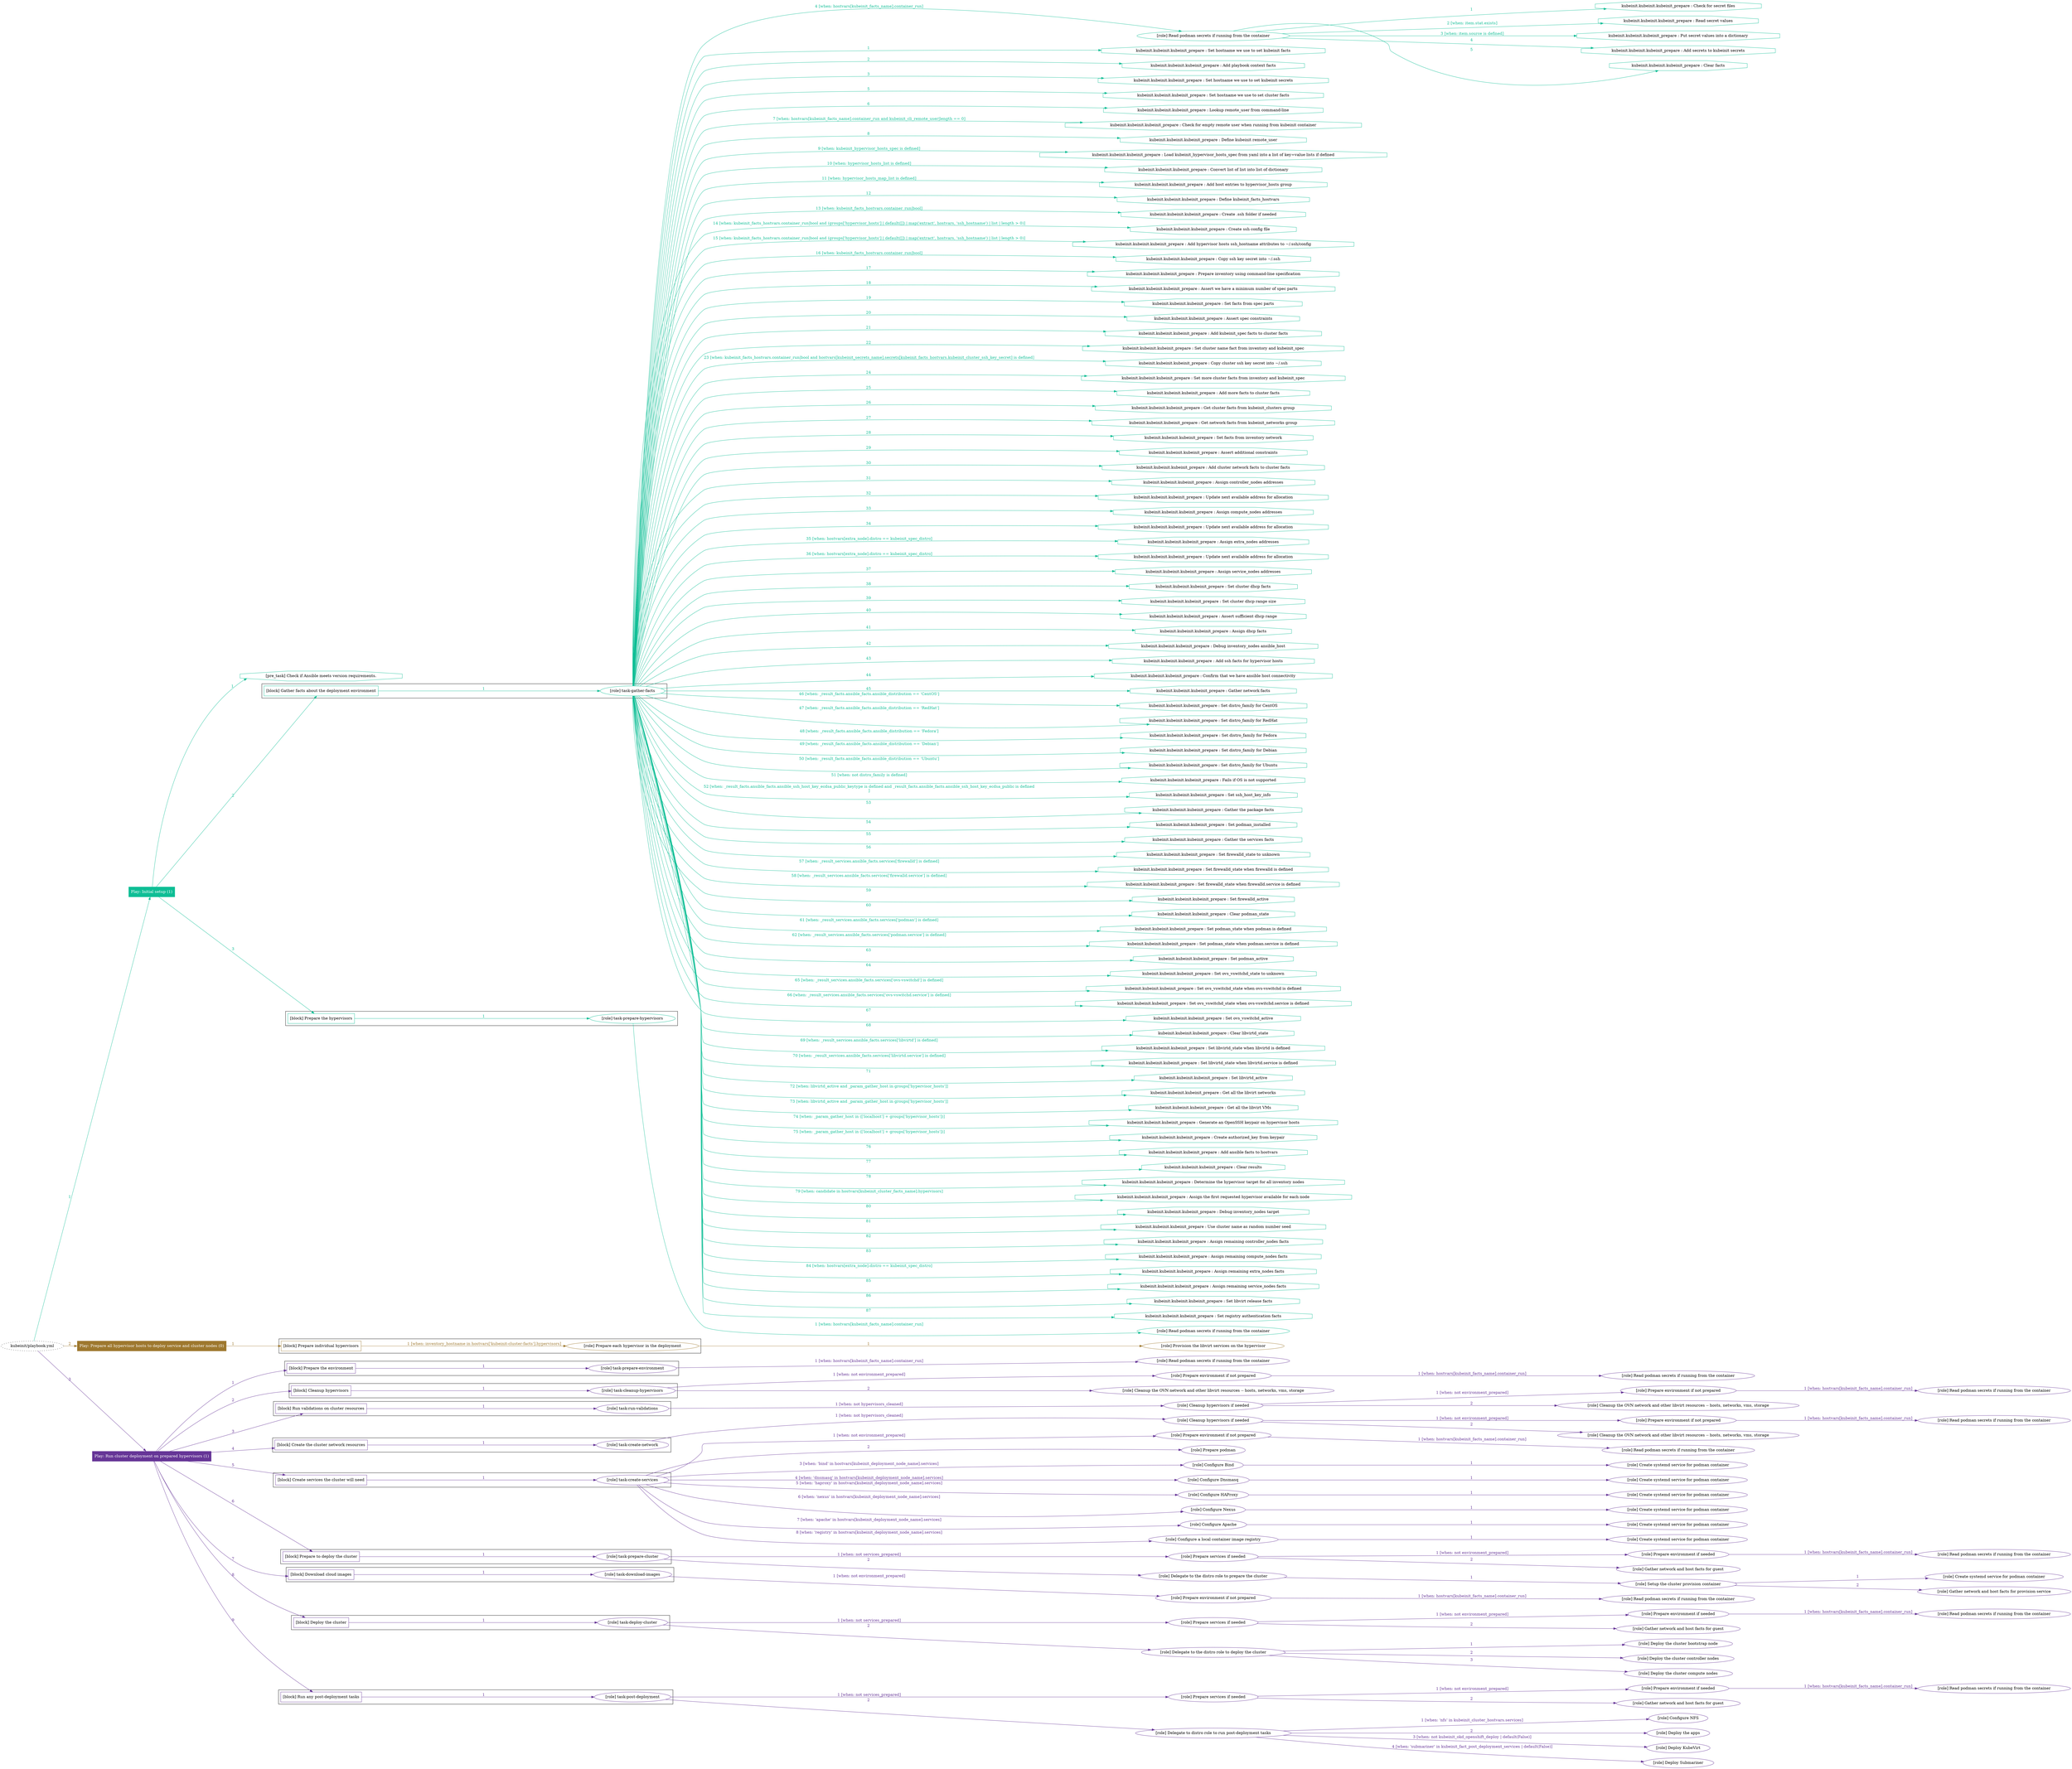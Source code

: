 digraph {
	graph [concentrate=true ordering=in rankdir=LR ratio=fill]
	edge [esep=5 sep=10]
	"kubeinit/playbook.yml" [id=root_node style=dotted]
	play_d2276cb7 [label="Play: Initial setup (1)" color="#0ebe95" fontcolor="#ffffff" id=play_d2276cb7 shape=box style=filled tooltip=localhost]
	"kubeinit/playbook.yml" -> play_d2276cb7 [label="1 " color="#0ebe95" fontcolor="#0ebe95" id=edge_717a30a9 labeltooltip="1 " tooltip="1 "]
	subgraph "Read podman secrets if running from the container" {
		role_ca67fe5f [label="[role] Read podman secrets if running from the container" color="#0ebe95" id=role_ca67fe5f tooltip="Read podman secrets if running from the container"]
		task_b0a0738c [label="kubeinit.kubeinit.kubeinit_prepare : Check for secret files" color="#0ebe95" id=task_b0a0738c shape=octagon tooltip="kubeinit.kubeinit.kubeinit_prepare : Check for secret files"]
		role_ca67fe5f -> task_b0a0738c [label="1 " color="#0ebe95" fontcolor="#0ebe95" id=edge_29415c82 labeltooltip="1 " tooltip="1 "]
		task_de87a555 [label="kubeinit.kubeinit.kubeinit_prepare : Read secret values" color="#0ebe95" id=task_de87a555 shape=octagon tooltip="kubeinit.kubeinit.kubeinit_prepare : Read secret values"]
		role_ca67fe5f -> task_de87a555 [label="2 [when: item.stat.exists]" color="#0ebe95" fontcolor="#0ebe95" id=edge_c4034bcb labeltooltip="2 [when: item.stat.exists]" tooltip="2 [when: item.stat.exists]"]
		task_8b37693e [label="kubeinit.kubeinit.kubeinit_prepare : Put secret values into a dictionary" color="#0ebe95" id=task_8b37693e shape=octagon tooltip="kubeinit.kubeinit.kubeinit_prepare : Put secret values into a dictionary"]
		role_ca67fe5f -> task_8b37693e [label="3 [when: item.source is defined]" color="#0ebe95" fontcolor="#0ebe95" id=edge_89d8db0b labeltooltip="3 [when: item.source is defined]" tooltip="3 [when: item.source is defined]"]
		task_1b3ff106 [label="kubeinit.kubeinit.kubeinit_prepare : Add secrets to kubeinit secrets" color="#0ebe95" id=task_1b3ff106 shape=octagon tooltip="kubeinit.kubeinit.kubeinit_prepare : Add secrets to kubeinit secrets"]
		role_ca67fe5f -> task_1b3ff106 [label="4 " color="#0ebe95" fontcolor="#0ebe95" id=edge_8a225839 labeltooltip="4 " tooltip="4 "]
		task_f69f38d7 [label="kubeinit.kubeinit.kubeinit_prepare : Clear facts" color="#0ebe95" id=task_f69f38d7 shape=octagon tooltip="kubeinit.kubeinit.kubeinit_prepare : Clear facts"]
		role_ca67fe5f -> task_f69f38d7 [label="5 " color="#0ebe95" fontcolor="#0ebe95" id=edge_14120af4 labeltooltip="5 " tooltip="5 "]
	}
	subgraph "task-gather-facts" {
		role_99cf5d3e [label="[role] task-gather-facts" color="#0ebe95" id=role_99cf5d3e tooltip="task-gather-facts"]
		task_a540b4b0 [label="kubeinit.kubeinit.kubeinit_prepare : Set hostname we use to set kubeinit facts" color="#0ebe95" id=task_a540b4b0 shape=octagon tooltip="kubeinit.kubeinit.kubeinit_prepare : Set hostname we use to set kubeinit facts"]
		role_99cf5d3e -> task_a540b4b0 [label="1 " color="#0ebe95" fontcolor="#0ebe95" id=edge_fa46ea06 labeltooltip="1 " tooltip="1 "]
		task_1094ae68 [label="kubeinit.kubeinit.kubeinit_prepare : Add playbook context facts" color="#0ebe95" id=task_1094ae68 shape=octagon tooltip="kubeinit.kubeinit.kubeinit_prepare : Add playbook context facts"]
		role_99cf5d3e -> task_1094ae68 [label="2 " color="#0ebe95" fontcolor="#0ebe95" id=edge_7c3395c6 labeltooltip="2 " tooltip="2 "]
		task_8e933ba7 [label="kubeinit.kubeinit.kubeinit_prepare : Set hostname we use to set kubeinit secrets" color="#0ebe95" id=task_8e933ba7 shape=octagon tooltip="kubeinit.kubeinit.kubeinit_prepare : Set hostname we use to set kubeinit secrets"]
		role_99cf5d3e -> task_8e933ba7 [label="3 " color="#0ebe95" fontcolor="#0ebe95" id=edge_269edb1d labeltooltip="3 " tooltip="3 "]
		role_99cf5d3e -> role_ca67fe5f [label="4 [when: hostvars[kubeinit_facts_name].container_run]" color="#0ebe95" fontcolor="#0ebe95" id=edge_de56e954 labeltooltip="4 [when: hostvars[kubeinit_facts_name].container_run]" tooltip="4 [when: hostvars[kubeinit_facts_name].container_run]"]
		task_e36e78ae [label="kubeinit.kubeinit.kubeinit_prepare : Set hostname we use to set cluster facts" color="#0ebe95" id=task_e36e78ae shape=octagon tooltip="kubeinit.kubeinit.kubeinit_prepare : Set hostname we use to set cluster facts"]
		role_99cf5d3e -> task_e36e78ae [label="5 " color="#0ebe95" fontcolor="#0ebe95" id=edge_9809f001 labeltooltip="5 " tooltip="5 "]
		task_b3787218 [label="kubeinit.kubeinit.kubeinit_prepare : Lookup remote_user from command-line" color="#0ebe95" id=task_b3787218 shape=octagon tooltip="kubeinit.kubeinit.kubeinit_prepare : Lookup remote_user from command-line"]
		role_99cf5d3e -> task_b3787218 [label="6 " color="#0ebe95" fontcolor="#0ebe95" id=edge_c54c17af labeltooltip="6 " tooltip="6 "]
		task_589feaca [label="kubeinit.kubeinit.kubeinit_prepare : Check for empty remote user when running from kubeinit container" color="#0ebe95" id=task_589feaca shape=octagon tooltip="kubeinit.kubeinit.kubeinit_prepare : Check for empty remote user when running from kubeinit container"]
		role_99cf5d3e -> task_589feaca [label="7 [when: hostvars[kubeinit_facts_name].container_run and kubeinit_cli_remote_user|length == 0]" color="#0ebe95" fontcolor="#0ebe95" id=edge_a0bd41bd labeltooltip="7 [when: hostvars[kubeinit_facts_name].container_run and kubeinit_cli_remote_user|length == 0]" tooltip="7 [when: hostvars[kubeinit_facts_name].container_run and kubeinit_cli_remote_user|length == 0]"]
		task_1152ecdc [label="kubeinit.kubeinit.kubeinit_prepare : Define kubeinit remote_user" color="#0ebe95" id=task_1152ecdc shape=octagon tooltip="kubeinit.kubeinit.kubeinit_prepare : Define kubeinit remote_user"]
		role_99cf5d3e -> task_1152ecdc [label="8 " color="#0ebe95" fontcolor="#0ebe95" id=edge_a695dac3 labeltooltip="8 " tooltip="8 "]
		task_022d2173 [label="kubeinit.kubeinit.kubeinit_prepare : Load kubeinit_hypervisor_hosts_spec from yaml into a list of key=value lists if defined" color="#0ebe95" id=task_022d2173 shape=octagon tooltip="kubeinit.kubeinit.kubeinit_prepare : Load kubeinit_hypervisor_hosts_spec from yaml into a list of key=value lists if defined"]
		role_99cf5d3e -> task_022d2173 [label="9 [when: kubeinit_hypervisor_hosts_spec is defined]" color="#0ebe95" fontcolor="#0ebe95" id=edge_e7b2f563 labeltooltip="9 [when: kubeinit_hypervisor_hosts_spec is defined]" tooltip="9 [when: kubeinit_hypervisor_hosts_spec is defined]"]
		task_765b9418 [label="kubeinit.kubeinit.kubeinit_prepare : Convert list of list into list of dictionary" color="#0ebe95" id=task_765b9418 shape=octagon tooltip="kubeinit.kubeinit.kubeinit_prepare : Convert list of list into list of dictionary"]
		role_99cf5d3e -> task_765b9418 [label="10 [when: hypervisor_hosts_list is defined]" color="#0ebe95" fontcolor="#0ebe95" id=edge_e38033ab labeltooltip="10 [when: hypervisor_hosts_list is defined]" tooltip="10 [when: hypervisor_hosts_list is defined]"]
		task_73eef364 [label="kubeinit.kubeinit.kubeinit_prepare : Add host entries to hypervisor_hosts group" color="#0ebe95" id=task_73eef364 shape=octagon tooltip="kubeinit.kubeinit.kubeinit_prepare : Add host entries to hypervisor_hosts group"]
		role_99cf5d3e -> task_73eef364 [label="11 [when: hypervisor_hosts_map_list is defined]" color="#0ebe95" fontcolor="#0ebe95" id=edge_454e8223 labeltooltip="11 [when: hypervisor_hosts_map_list is defined]" tooltip="11 [when: hypervisor_hosts_map_list is defined]"]
		task_bb9ebd8a [label="kubeinit.kubeinit.kubeinit_prepare : Define kubeinit_facts_hostvars" color="#0ebe95" id=task_bb9ebd8a shape=octagon tooltip="kubeinit.kubeinit.kubeinit_prepare : Define kubeinit_facts_hostvars"]
		role_99cf5d3e -> task_bb9ebd8a [label="12 " color="#0ebe95" fontcolor="#0ebe95" id=edge_99153fb4 labeltooltip="12 " tooltip="12 "]
		task_7edf59a9 [label="kubeinit.kubeinit.kubeinit_prepare : Create .ssh folder if needed" color="#0ebe95" id=task_7edf59a9 shape=octagon tooltip="kubeinit.kubeinit.kubeinit_prepare : Create .ssh folder if needed"]
		role_99cf5d3e -> task_7edf59a9 [label="13 [when: kubeinit_facts_hostvars.container_run|bool]" color="#0ebe95" fontcolor="#0ebe95" id=edge_ac678526 labeltooltip="13 [when: kubeinit_facts_hostvars.container_run|bool]" tooltip="13 [when: kubeinit_facts_hostvars.container_run|bool]"]
		task_ffaba4c4 [label="kubeinit.kubeinit.kubeinit_prepare : Create ssh config file" color="#0ebe95" id=task_ffaba4c4 shape=octagon tooltip="kubeinit.kubeinit.kubeinit_prepare : Create ssh config file"]
		role_99cf5d3e -> task_ffaba4c4 [label="14 [when: kubeinit_facts_hostvars.container_run|bool and (groups['hypervisor_hosts'] | default([]) | map('extract', hostvars, 'ssh_hostname') | list | length > 0)]" color="#0ebe95" fontcolor="#0ebe95" id=edge_16867c76 labeltooltip="14 [when: kubeinit_facts_hostvars.container_run|bool and (groups['hypervisor_hosts'] | default([]) | map('extract', hostvars, 'ssh_hostname') | list | length > 0)]" tooltip="14 [when: kubeinit_facts_hostvars.container_run|bool and (groups['hypervisor_hosts'] | default([]) | map('extract', hostvars, 'ssh_hostname') | list | length > 0)]"]
		task_0266b14e [label="kubeinit.kubeinit.kubeinit_prepare : Add hypervisor hosts ssh_hostname attributes to ~/.ssh/config" color="#0ebe95" id=task_0266b14e shape=octagon tooltip="kubeinit.kubeinit.kubeinit_prepare : Add hypervisor hosts ssh_hostname attributes to ~/.ssh/config"]
		role_99cf5d3e -> task_0266b14e [label="15 [when: kubeinit_facts_hostvars.container_run|bool and (groups['hypervisor_hosts'] | default([]) | map('extract', hostvars, 'ssh_hostname') | list | length > 0)]" color="#0ebe95" fontcolor="#0ebe95" id=edge_f1208dc9 labeltooltip="15 [when: kubeinit_facts_hostvars.container_run|bool and (groups['hypervisor_hosts'] | default([]) | map('extract', hostvars, 'ssh_hostname') | list | length > 0)]" tooltip="15 [when: kubeinit_facts_hostvars.container_run|bool and (groups['hypervisor_hosts'] | default([]) | map('extract', hostvars, 'ssh_hostname') | list | length > 0)]"]
		task_e5a3f984 [label="kubeinit.kubeinit.kubeinit_prepare : Copy ssh key secret into ~/.ssh" color="#0ebe95" id=task_e5a3f984 shape=octagon tooltip="kubeinit.kubeinit.kubeinit_prepare : Copy ssh key secret into ~/.ssh"]
		role_99cf5d3e -> task_e5a3f984 [label="16 [when: kubeinit_facts_hostvars.container_run|bool]" color="#0ebe95" fontcolor="#0ebe95" id=edge_cd0f0ad4 labeltooltip="16 [when: kubeinit_facts_hostvars.container_run|bool]" tooltip="16 [when: kubeinit_facts_hostvars.container_run|bool]"]
		task_513205a3 [label="kubeinit.kubeinit.kubeinit_prepare : Prepare inventory using command-line specification" color="#0ebe95" id=task_513205a3 shape=octagon tooltip="kubeinit.kubeinit.kubeinit_prepare : Prepare inventory using command-line specification"]
		role_99cf5d3e -> task_513205a3 [label="17 " color="#0ebe95" fontcolor="#0ebe95" id=edge_2379f711 labeltooltip="17 " tooltip="17 "]
		task_77332500 [label="kubeinit.kubeinit.kubeinit_prepare : Assert we have a minimum number of spec parts" color="#0ebe95" id=task_77332500 shape=octagon tooltip="kubeinit.kubeinit.kubeinit_prepare : Assert we have a minimum number of spec parts"]
		role_99cf5d3e -> task_77332500 [label="18 " color="#0ebe95" fontcolor="#0ebe95" id=edge_5d01fe5a labeltooltip="18 " tooltip="18 "]
		task_1370926c [label="kubeinit.kubeinit.kubeinit_prepare : Set facts from spec parts" color="#0ebe95" id=task_1370926c shape=octagon tooltip="kubeinit.kubeinit.kubeinit_prepare : Set facts from spec parts"]
		role_99cf5d3e -> task_1370926c [label="19 " color="#0ebe95" fontcolor="#0ebe95" id=edge_1968add0 labeltooltip="19 " tooltip="19 "]
		task_e8e22f66 [label="kubeinit.kubeinit.kubeinit_prepare : Assert spec constraints" color="#0ebe95" id=task_e8e22f66 shape=octagon tooltip="kubeinit.kubeinit.kubeinit_prepare : Assert spec constraints"]
		role_99cf5d3e -> task_e8e22f66 [label="20 " color="#0ebe95" fontcolor="#0ebe95" id=edge_bfc88c5d labeltooltip="20 " tooltip="20 "]
		task_57ed745c [label="kubeinit.kubeinit.kubeinit_prepare : Add kubeinit_spec facts to cluster facts" color="#0ebe95" id=task_57ed745c shape=octagon tooltip="kubeinit.kubeinit.kubeinit_prepare : Add kubeinit_spec facts to cluster facts"]
		role_99cf5d3e -> task_57ed745c [label="21 " color="#0ebe95" fontcolor="#0ebe95" id=edge_6d449a8d labeltooltip="21 " tooltip="21 "]
		task_10ec1851 [label="kubeinit.kubeinit.kubeinit_prepare : Set cluster name fact from inventory and kubeinit_spec" color="#0ebe95" id=task_10ec1851 shape=octagon tooltip="kubeinit.kubeinit.kubeinit_prepare : Set cluster name fact from inventory and kubeinit_spec"]
		role_99cf5d3e -> task_10ec1851 [label="22 " color="#0ebe95" fontcolor="#0ebe95" id=edge_7b2ba3c1 labeltooltip="22 " tooltip="22 "]
		task_f752f6c3 [label="kubeinit.kubeinit.kubeinit_prepare : Copy cluster ssh key secret into ~/.ssh" color="#0ebe95" id=task_f752f6c3 shape=octagon tooltip="kubeinit.kubeinit.kubeinit_prepare : Copy cluster ssh key secret into ~/.ssh"]
		role_99cf5d3e -> task_f752f6c3 [label="23 [when: kubeinit_facts_hostvars.container_run|bool and hostvars[kubeinit_secrets_name].secrets[kubeinit_facts_hostvars.kubeinit_cluster_ssh_key_secret] is defined]" color="#0ebe95" fontcolor="#0ebe95" id=edge_10e03967 labeltooltip="23 [when: kubeinit_facts_hostvars.container_run|bool and hostvars[kubeinit_secrets_name].secrets[kubeinit_facts_hostvars.kubeinit_cluster_ssh_key_secret] is defined]" tooltip="23 [when: kubeinit_facts_hostvars.container_run|bool and hostvars[kubeinit_secrets_name].secrets[kubeinit_facts_hostvars.kubeinit_cluster_ssh_key_secret] is defined]"]
		task_ab0b6df8 [label="kubeinit.kubeinit.kubeinit_prepare : Set more cluster facts from inventory and kubeinit_spec" color="#0ebe95" id=task_ab0b6df8 shape=octagon tooltip="kubeinit.kubeinit.kubeinit_prepare : Set more cluster facts from inventory and kubeinit_spec"]
		role_99cf5d3e -> task_ab0b6df8 [label="24 " color="#0ebe95" fontcolor="#0ebe95" id=edge_2ed0afde labeltooltip="24 " tooltip="24 "]
		task_5bc8c444 [label="kubeinit.kubeinit.kubeinit_prepare : Add more facts to cluster facts" color="#0ebe95" id=task_5bc8c444 shape=octagon tooltip="kubeinit.kubeinit.kubeinit_prepare : Add more facts to cluster facts"]
		role_99cf5d3e -> task_5bc8c444 [label="25 " color="#0ebe95" fontcolor="#0ebe95" id=edge_93d91c78 labeltooltip="25 " tooltip="25 "]
		task_4f8d979e [label="kubeinit.kubeinit.kubeinit_prepare : Get cluster facts from kubeinit_clusters group" color="#0ebe95" id=task_4f8d979e shape=octagon tooltip="kubeinit.kubeinit.kubeinit_prepare : Get cluster facts from kubeinit_clusters group"]
		role_99cf5d3e -> task_4f8d979e [label="26 " color="#0ebe95" fontcolor="#0ebe95" id=edge_94758751 labeltooltip="26 " tooltip="26 "]
		task_dfedd241 [label="kubeinit.kubeinit.kubeinit_prepare : Get network facts from kubeinit_networks group" color="#0ebe95" id=task_dfedd241 shape=octagon tooltip="kubeinit.kubeinit.kubeinit_prepare : Get network facts from kubeinit_networks group"]
		role_99cf5d3e -> task_dfedd241 [label="27 " color="#0ebe95" fontcolor="#0ebe95" id=edge_fec42339 labeltooltip="27 " tooltip="27 "]
		task_704af0b7 [label="kubeinit.kubeinit.kubeinit_prepare : Set facts from inventory network" color="#0ebe95" id=task_704af0b7 shape=octagon tooltip="kubeinit.kubeinit.kubeinit_prepare : Set facts from inventory network"]
		role_99cf5d3e -> task_704af0b7 [label="28 " color="#0ebe95" fontcolor="#0ebe95" id=edge_cc2075ec labeltooltip="28 " tooltip="28 "]
		task_7cb1c596 [label="kubeinit.kubeinit.kubeinit_prepare : Assert additional constraints" color="#0ebe95" id=task_7cb1c596 shape=octagon tooltip="kubeinit.kubeinit.kubeinit_prepare : Assert additional constraints"]
		role_99cf5d3e -> task_7cb1c596 [label="29 " color="#0ebe95" fontcolor="#0ebe95" id=edge_5be173f6 labeltooltip="29 " tooltip="29 "]
		task_99c8c706 [label="kubeinit.kubeinit.kubeinit_prepare : Add cluster network facts to cluster facts" color="#0ebe95" id=task_99c8c706 shape=octagon tooltip="kubeinit.kubeinit.kubeinit_prepare : Add cluster network facts to cluster facts"]
		role_99cf5d3e -> task_99c8c706 [label="30 " color="#0ebe95" fontcolor="#0ebe95" id=edge_73bc22d7 labeltooltip="30 " tooltip="30 "]
		task_62da1253 [label="kubeinit.kubeinit.kubeinit_prepare : Assign controller_nodes addresses" color="#0ebe95" id=task_62da1253 shape=octagon tooltip="kubeinit.kubeinit.kubeinit_prepare : Assign controller_nodes addresses"]
		role_99cf5d3e -> task_62da1253 [label="31 " color="#0ebe95" fontcolor="#0ebe95" id=edge_b3cd92f8 labeltooltip="31 " tooltip="31 "]
		task_ff86cc0a [label="kubeinit.kubeinit.kubeinit_prepare : Update next available address for allocation" color="#0ebe95" id=task_ff86cc0a shape=octagon tooltip="kubeinit.kubeinit.kubeinit_prepare : Update next available address for allocation"]
		role_99cf5d3e -> task_ff86cc0a [label="32 " color="#0ebe95" fontcolor="#0ebe95" id=edge_d5fce97d labeltooltip="32 " tooltip="32 "]
		task_f17c41b0 [label="kubeinit.kubeinit.kubeinit_prepare : Assign compute_nodes addresses" color="#0ebe95" id=task_f17c41b0 shape=octagon tooltip="kubeinit.kubeinit.kubeinit_prepare : Assign compute_nodes addresses"]
		role_99cf5d3e -> task_f17c41b0 [label="33 " color="#0ebe95" fontcolor="#0ebe95" id=edge_454c5c03 labeltooltip="33 " tooltip="33 "]
		task_0bb0e1dd [label="kubeinit.kubeinit.kubeinit_prepare : Update next available address for allocation" color="#0ebe95" id=task_0bb0e1dd shape=octagon tooltip="kubeinit.kubeinit.kubeinit_prepare : Update next available address for allocation"]
		role_99cf5d3e -> task_0bb0e1dd [label="34 " color="#0ebe95" fontcolor="#0ebe95" id=edge_16262212 labeltooltip="34 " tooltip="34 "]
		task_42ab3ec0 [label="kubeinit.kubeinit.kubeinit_prepare : Assign extra_nodes addresses" color="#0ebe95" id=task_42ab3ec0 shape=octagon tooltip="kubeinit.kubeinit.kubeinit_prepare : Assign extra_nodes addresses"]
		role_99cf5d3e -> task_42ab3ec0 [label="35 [when: hostvars[extra_node].distro == kubeinit_spec_distro]" color="#0ebe95" fontcolor="#0ebe95" id=edge_e0eea76d labeltooltip="35 [when: hostvars[extra_node].distro == kubeinit_spec_distro]" tooltip="35 [when: hostvars[extra_node].distro == kubeinit_spec_distro]"]
		task_f6a2a2ca [label="kubeinit.kubeinit.kubeinit_prepare : Update next available address for allocation" color="#0ebe95" id=task_f6a2a2ca shape=octagon tooltip="kubeinit.kubeinit.kubeinit_prepare : Update next available address for allocation"]
		role_99cf5d3e -> task_f6a2a2ca [label="36 [when: hostvars[extra_node].distro == kubeinit_spec_distro]" color="#0ebe95" fontcolor="#0ebe95" id=edge_10c42861 labeltooltip="36 [when: hostvars[extra_node].distro == kubeinit_spec_distro]" tooltip="36 [when: hostvars[extra_node].distro == kubeinit_spec_distro]"]
		task_ccf5c279 [label="kubeinit.kubeinit.kubeinit_prepare : Assign service_nodes addresses" color="#0ebe95" id=task_ccf5c279 shape=octagon tooltip="kubeinit.kubeinit.kubeinit_prepare : Assign service_nodes addresses"]
		role_99cf5d3e -> task_ccf5c279 [label="37 " color="#0ebe95" fontcolor="#0ebe95" id=edge_6d3868d0 labeltooltip="37 " tooltip="37 "]
		task_7ae7e5e0 [label="kubeinit.kubeinit.kubeinit_prepare : Set cluster dhcp facts" color="#0ebe95" id=task_7ae7e5e0 shape=octagon tooltip="kubeinit.kubeinit.kubeinit_prepare : Set cluster dhcp facts"]
		role_99cf5d3e -> task_7ae7e5e0 [label="38 " color="#0ebe95" fontcolor="#0ebe95" id=edge_86f4cb24 labeltooltip="38 " tooltip="38 "]
		task_718d7135 [label="kubeinit.kubeinit.kubeinit_prepare : Set cluster dhcp range size" color="#0ebe95" id=task_718d7135 shape=octagon tooltip="kubeinit.kubeinit.kubeinit_prepare : Set cluster dhcp range size"]
		role_99cf5d3e -> task_718d7135 [label="39 " color="#0ebe95" fontcolor="#0ebe95" id=edge_6bf303b0 labeltooltip="39 " tooltip="39 "]
		task_ddb528b0 [label="kubeinit.kubeinit.kubeinit_prepare : Assert sufficient dhcp range" color="#0ebe95" id=task_ddb528b0 shape=octagon tooltip="kubeinit.kubeinit.kubeinit_prepare : Assert sufficient dhcp range"]
		role_99cf5d3e -> task_ddb528b0 [label="40 " color="#0ebe95" fontcolor="#0ebe95" id=edge_3e26420a labeltooltip="40 " tooltip="40 "]
		task_d4012dc6 [label="kubeinit.kubeinit.kubeinit_prepare : Assign dhcp facts" color="#0ebe95" id=task_d4012dc6 shape=octagon tooltip="kubeinit.kubeinit.kubeinit_prepare : Assign dhcp facts"]
		role_99cf5d3e -> task_d4012dc6 [label="41 " color="#0ebe95" fontcolor="#0ebe95" id=edge_82e4a6e1 labeltooltip="41 " tooltip="41 "]
		task_907163a6 [label="kubeinit.kubeinit.kubeinit_prepare : Debug inventory_nodes ansible_host" color="#0ebe95" id=task_907163a6 shape=octagon tooltip="kubeinit.kubeinit.kubeinit_prepare : Debug inventory_nodes ansible_host"]
		role_99cf5d3e -> task_907163a6 [label="42 " color="#0ebe95" fontcolor="#0ebe95" id=edge_3e7e0231 labeltooltip="42 " tooltip="42 "]
		task_eb597243 [label="kubeinit.kubeinit.kubeinit_prepare : Add ssh facts for hypervisor hosts" color="#0ebe95" id=task_eb597243 shape=octagon tooltip="kubeinit.kubeinit.kubeinit_prepare : Add ssh facts for hypervisor hosts"]
		role_99cf5d3e -> task_eb597243 [label="43 " color="#0ebe95" fontcolor="#0ebe95" id=edge_e3fb5492 labeltooltip="43 " tooltip="43 "]
		task_c2f72d3c [label="kubeinit.kubeinit.kubeinit_prepare : Confirm that we have ansible host connectivity" color="#0ebe95" id=task_c2f72d3c shape=octagon tooltip="kubeinit.kubeinit.kubeinit_prepare : Confirm that we have ansible host connectivity"]
		role_99cf5d3e -> task_c2f72d3c [label="44 " color="#0ebe95" fontcolor="#0ebe95" id=edge_9c0ad593 labeltooltip="44 " tooltip="44 "]
		task_b8ef5d16 [label="kubeinit.kubeinit.kubeinit_prepare : Gather network facts" color="#0ebe95" id=task_b8ef5d16 shape=octagon tooltip="kubeinit.kubeinit.kubeinit_prepare : Gather network facts"]
		role_99cf5d3e -> task_b8ef5d16 [label="45 " color="#0ebe95" fontcolor="#0ebe95" id=edge_370d1f14 labeltooltip="45 " tooltip="45 "]
		task_11fd7f91 [label="kubeinit.kubeinit.kubeinit_prepare : Set distro_family for CentOS" color="#0ebe95" id=task_11fd7f91 shape=octagon tooltip="kubeinit.kubeinit.kubeinit_prepare : Set distro_family for CentOS"]
		role_99cf5d3e -> task_11fd7f91 [label="46 [when: _result_facts.ansible_facts.ansible_distribution == 'CentOS']" color="#0ebe95" fontcolor="#0ebe95" id=edge_26a52f62 labeltooltip="46 [when: _result_facts.ansible_facts.ansible_distribution == 'CentOS']" tooltip="46 [when: _result_facts.ansible_facts.ansible_distribution == 'CentOS']"]
		task_4792a5c3 [label="kubeinit.kubeinit.kubeinit_prepare : Set distro_family for RedHat" color="#0ebe95" id=task_4792a5c3 shape=octagon tooltip="kubeinit.kubeinit.kubeinit_prepare : Set distro_family for RedHat"]
		role_99cf5d3e -> task_4792a5c3 [label="47 [when: _result_facts.ansible_facts.ansible_distribution == 'RedHat']" color="#0ebe95" fontcolor="#0ebe95" id=edge_140ad11d labeltooltip="47 [when: _result_facts.ansible_facts.ansible_distribution == 'RedHat']" tooltip="47 [when: _result_facts.ansible_facts.ansible_distribution == 'RedHat']"]
		task_b0a6a215 [label="kubeinit.kubeinit.kubeinit_prepare : Set distro_family for Fedora" color="#0ebe95" id=task_b0a6a215 shape=octagon tooltip="kubeinit.kubeinit.kubeinit_prepare : Set distro_family for Fedora"]
		role_99cf5d3e -> task_b0a6a215 [label="48 [when: _result_facts.ansible_facts.ansible_distribution == 'Fedora']" color="#0ebe95" fontcolor="#0ebe95" id=edge_66c259ab labeltooltip="48 [when: _result_facts.ansible_facts.ansible_distribution == 'Fedora']" tooltip="48 [when: _result_facts.ansible_facts.ansible_distribution == 'Fedora']"]
		task_4268911d [label="kubeinit.kubeinit.kubeinit_prepare : Set distro_family for Debian" color="#0ebe95" id=task_4268911d shape=octagon tooltip="kubeinit.kubeinit.kubeinit_prepare : Set distro_family for Debian"]
		role_99cf5d3e -> task_4268911d [label="49 [when: _result_facts.ansible_facts.ansible_distribution == 'Debian']" color="#0ebe95" fontcolor="#0ebe95" id=edge_0a29f13c labeltooltip="49 [when: _result_facts.ansible_facts.ansible_distribution == 'Debian']" tooltip="49 [when: _result_facts.ansible_facts.ansible_distribution == 'Debian']"]
		task_b626e872 [label="kubeinit.kubeinit.kubeinit_prepare : Set distro_family for Ubuntu" color="#0ebe95" id=task_b626e872 shape=octagon tooltip="kubeinit.kubeinit.kubeinit_prepare : Set distro_family for Ubuntu"]
		role_99cf5d3e -> task_b626e872 [label="50 [when: _result_facts.ansible_facts.ansible_distribution == 'Ubuntu']" color="#0ebe95" fontcolor="#0ebe95" id=edge_38375aba labeltooltip="50 [when: _result_facts.ansible_facts.ansible_distribution == 'Ubuntu']" tooltip="50 [when: _result_facts.ansible_facts.ansible_distribution == 'Ubuntu']"]
		task_51f2b5c4 [label="kubeinit.kubeinit.kubeinit_prepare : Fails if OS is not supported" color="#0ebe95" id=task_51f2b5c4 shape=octagon tooltip="kubeinit.kubeinit.kubeinit_prepare : Fails if OS is not supported"]
		role_99cf5d3e -> task_51f2b5c4 [label="51 [when: not distro_family is defined]" color="#0ebe95" fontcolor="#0ebe95" id=edge_035a3f59 labeltooltip="51 [when: not distro_family is defined]" tooltip="51 [when: not distro_family is defined]"]
		task_57ee8165 [label="kubeinit.kubeinit.kubeinit_prepare : Set ssh_host_key_info" color="#0ebe95" id=task_57ee8165 shape=octagon tooltip="kubeinit.kubeinit.kubeinit_prepare : Set ssh_host_key_info"]
		role_99cf5d3e -> task_57ee8165 [label="52 [when: _result_facts.ansible_facts.ansible_ssh_host_key_ecdsa_public_keytype is defined and _result_facts.ansible_facts.ansible_ssh_host_key_ecdsa_public is defined
]" color="#0ebe95" fontcolor="#0ebe95" id=edge_eb52a7f7 labeltooltip="52 [when: _result_facts.ansible_facts.ansible_ssh_host_key_ecdsa_public_keytype is defined and _result_facts.ansible_facts.ansible_ssh_host_key_ecdsa_public is defined
]" tooltip="52 [when: _result_facts.ansible_facts.ansible_ssh_host_key_ecdsa_public_keytype is defined and _result_facts.ansible_facts.ansible_ssh_host_key_ecdsa_public is defined
]"]
		task_3391b3b0 [label="kubeinit.kubeinit.kubeinit_prepare : Gather the package facts" color="#0ebe95" id=task_3391b3b0 shape=octagon tooltip="kubeinit.kubeinit.kubeinit_prepare : Gather the package facts"]
		role_99cf5d3e -> task_3391b3b0 [label="53 " color="#0ebe95" fontcolor="#0ebe95" id=edge_6030e9f5 labeltooltip="53 " tooltip="53 "]
		task_55414d47 [label="kubeinit.kubeinit.kubeinit_prepare : Set podman_installed" color="#0ebe95" id=task_55414d47 shape=octagon tooltip="kubeinit.kubeinit.kubeinit_prepare : Set podman_installed"]
		role_99cf5d3e -> task_55414d47 [label="54 " color="#0ebe95" fontcolor="#0ebe95" id=edge_5252ad29 labeltooltip="54 " tooltip="54 "]
		task_5012e0f0 [label="kubeinit.kubeinit.kubeinit_prepare : Gather the services facts" color="#0ebe95" id=task_5012e0f0 shape=octagon tooltip="kubeinit.kubeinit.kubeinit_prepare : Gather the services facts"]
		role_99cf5d3e -> task_5012e0f0 [label="55 " color="#0ebe95" fontcolor="#0ebe95" id=edge_5872ff8e labeltooltip="55 " tooltip="55 "]
		task_066e253f [label="kubeinit.kubeinit.kubeinit_prepare : Set firewalld_state to unknown" color="#0ebe95" id=task_066e253f shape=octagon tooltip="kubeinit.kubeinit.kubeinit_prepare : Set firewalld_state to unknown"]
		role_99cf5d3e -> task_066e253f [label="56 " color="#0ebe95" fontcolor="#0ebe95" id=edge_4349635c labeltooltip="56 " tooltip="56 "]
		task_0eb8a6be [label="kubeinit.kubeinit.kubeinit_prepare : Set firewalld_state when firewalld is defined" color="#0ebe95" id=task_0eb8a6be shape=octagon tooltip="kubeinit.kubeinit.kubeinit_prepare : Set firewalld_state when firewalld is defined"]
		role_99cf5d3e -> task_0eb8a6be [label="57 [when: _result_services.ansible_facts.services['firewalld'] is defined]" color="#0ebe95" fontcolor="#0ebe95" id=edge_6d417dfe labeltooltip="57 [when: _result_services.ansible_facts.services['firewalld'] is defined]" tooltip="57 [when: _result_services.ansible_facts.services['firewalld'] is defined]"]
		task_60524af7 [label="kubeinit.kubeinit.kubeinit_prepare : Set firewalld_state when firewalld.service is defined" color="#0ebe95" id=task_60524af7 shape=octagon tooltip="kubeinit.kubeinit.kubeinit_prepare : Set firewalld_state when firewalld.service is defined"]
		role_99cf5d3e -> task_60524af7 [label="58 [when: _result_services.ansible_facts.services['firewalld.service'] is defined]" color="#0ebe95" fontcolor="#0ebe95" id=edge_a7ee8288 labeltooltip="58 [when: _result_services.ansible_facts.services['firewalld.service'] is defined]" tooltip="58 [when: _result_services.ansible_facts.services['firewalld.service'] is defined]"]
		task_5361d55b [label="kubeinit.kubeinit.kubeinit_prepare : Set firewalld_active" color="#0ebe95" id=task_5361d55b shape=octagon tooltip="kubeinit.kubeinit.kubeinit_prepare : Set firewalld_active"]
		role_99cf5d3e -> task_5361d55b [label="59 " color="#0ebe95" fontcolor="#0ebe95" id=edge_879cf881 labeltooltip="59 " tooltip="59 "]
		task_70045b1f [label="kubeinit.kubeinit.kubeinit_prepare : Clear podman_state" color="#0ebe95" id=task_70045b1f shape=octagon tooltip="kubeinit.kubeinit.kubeinit_prepare : Clear podman_state"]
		role_99cf5d3e -> task_70045b1f [label="60 " color="#0ebe95" fontcolor="#0ebe95" id=edge_92b99c1f labeltooltip="60 " tooltip="60 "]
		task_69a4573d [label="kubeinit.kubeinit.kubeinit_prepare : Set podman_state when podman is defined" color="#0ebe95" id=task_69a4573d shape=octagon tooltip="kubeinit.kubeinit.kubeinit_prepare : Set podman_state when podman is defined"]
		role_99cf5d3e -> task_69a4573d [label="61 [when: _result_services.ansible_facts.services['podman'] is defined]" color="#0ebe95" fontcolor="#0ebe95" id=edge_68be147d labeltooltip="61 [when: _result_services.ansible_facts.services['podman'] is defined]" tooltip="61 [when: _result_services.ansible_facts.services['podman'] is defined]"]
		task_1969b768 [label="kubeinit.kubeinit.kubeinit_prepare : Set podman_state when podman.service is defined" color="#0ebe95" id=task_1969b768 shape=octagon tooltip="kubeinit.kubeinit.kubeinit_prepare : Set podman_state when podman.service is defined"]
		role_99cf5d3e -> task_1969b768 [label="62 [when: _result_services.ansible_facts.services['podman.service'] is defined]" color="#0ebe95" fontcolor="#0ebe95" id=edge_78fede94 labeltooltip="62 [when: _result_services.ansible_facts.services['podman.service'] is defined]" tooltip="62 [when: _result_services.ansible_facts.services['podman.service'] is defined]"]
		task_2cac0041 [label="kubeinit.kubeinit.kubeinit_prepare : Set podman_active" color="#0ebe95" id=task_2cac0041 shape=octagon tooltip="kubeinit.kubeinit.kubeinit_prepare : Set podman_active"]
		role_99cf5d3e -> task_2cac0041 [label="63 " color="#0ebe95" fontcolor="#0ebe95" id=edge_c2313eb0 labeltooltip="63 " tooltip="63 "]
		task_3cbc84f5 [label="kubeinit.kubeinit.kubeinit_prepare : Set ovs_vswitchd_state to unknown" color="#0ebe95" id=task_3cbc84f5 shape=octagon tooltip="kubeinit.kubeinit.kubeinit_prepare : Set ovs_vswitchd_state to unknown"]
		role_99cf5d3e -> task_3cbc84f5 [label="64 " color="#0ebe95" fontcolor="#0ebe95" id=edge_7031fcdb labeltooltip="64 " tooltip="64 "]
		task_95d0d17c [label="kubeinit.kubeinit.kubeinit_prepare : Set ovs_vswitchd_state when ovs-vswitchd is defined" color="#0ebe95" id=task_95d0d17c shape=octagon tooltip="kubeinit.kubeinit.kubeinit_prepare : Set ovs_vswitchd_state when ovs-vswitchd is defined"]
		role_99cf5d3e -> task_95d0d17c [label="65 [when: _result_services.ansible_facts.services['ovs-vswitchd'] is defined]" color="#0ebe95" fontcolor="#0ebe95" id=edge_baa4dfa0 labeltooltip="65 [when: _result_services.ansible_facts.services['ovs-vswitchd'] is defined]" tooltip="65 [when: _result_services.ansible_facts.services['ovs-vswitchd'] is defined]"]
		task_039824c1 [label="kubeinit.kubeinit.kubeinit_prepare : Set ovs_vswitchd_state when ovs-vswitchd.service is defined" color="#0ebe95" id=task_039824c1 shape=octagon tooltip="kubeinit.kubeinit.kubeinit_prepare : Set ovs_vswitchd_state when ovs-vswitchd.service is defined"]
		role_99cf5d3e -> task_039824c1 [label="66 [when: _result_services.ansible_facts.services['ovs-vswitchd.service'] is defined]" color="#0ebe95" fontcolor="#0ebe95" id=edge_638b3985 labeltooltip="66 [when: _result_services.ansible_facts.services['ovs-vswitchd.service'] is defined]" tooltip="66 [when: _result_services.ansible_facts.services['ovs-vswitchd.service'] is defined]"]
		task_3fa98bbf [label="kubeinit.kubeinit.kubeinit_prepare : Set ovs_vswitchd_active" color="#0ebe95" id=task_3fa98bbf shape=octagon tooltip="kubeinit.kubeinit.kubeinit_prepare : Set ovs_vswitchd_active"]
		role_99cf5d3e -> task_3fa98bbf [label="67 " color="#0ebe95" fontcolor="#0ebe95" id=edge_af7292fd labeltooltip="67 " tooltip="67 "]
		task_19379504 [label="kubeinit.kubeinit.kubeinit_prepare : Clear libvirtd_state" color="#0ebe95" id=task_19379504 shape=octagon tooltip="kubeinit.kubeinit.kubeinit_prepare : Clear libvirtd_state"]
		role_99cf5d3e -> task_19379504 [label="68 " color="#0ebe95" fontcolor="#0ebe95" id=edge_55a16098 labeltooltip="68 " tooltip="68 "]
		task_5c805c16 [label="kubeinit.kubeinit.kubeinit_prepare : Set libvirtd_state when libvirtd is defined" color="#0ebe95" id=task_5c805c16 shape=octagon tooltip="kubeinit.kubeinit.kubeinit_prepare : Set libvirtd_state when libvirtd is defined"]
		role_99cf5d3e -> task_5c805c16 [label="69 [when: _result_services.ansible_facts.services['libvirtd'] is defined]" color="#0ebe95" fontcolor="#0ebe95" id=edge_95adbf63 labeltooltip="69 [when: _result_services.ansible_facts.services['libvirtd'] is defined]" tooltip="69 [when: _result_services.ansible_facts.services['libvirtd'] is defined]"]
		task_04b43682 [label="kubeinit.kubeinit.kubeinit_prepare : Set libvirtd_state when libvirtd.service is defined" color="#0ebe95" id=task_04b43682 shape=octagon tooltip="kubeinit.kubeinit.kubeinit_prepare : Set libvirtd_state when libvirtd.service is defined"]
		role_99cf5d3e -> task_04b43682 [label="70 [when: _result_services.ansible_facts.services['libvirtd.service'] is defined]" color="#0ebe95" fontcolor="#0ebe95" id=edge_b3ba56a9 labeltooltip="70 [when: _result_services.ansible_facts.services['libvirtd.service'] is defined]" tooltip="70 [when: _result_services.ansible_facts.services['libvirtd.service'] is defined]"]
		task_76b73340 [label="kubeinit.kubeinit.kubeinit_prepare : Set libvirtd_active" color="#0ebe95" id=task_76b73340 shape=octagon tooltip="kubeinit.kubeinit.kubeinit_prepare : Set libvirtd_active"]
		role_99cf5d3e -> task_76b73340 [label="71 " color="#0ebe95" fontcolor="#0ebe95" id=edge_20f9f475 labeltooltip="71 " tooltip="71 "]
		task_809f4063 [label="kubeinit.kubeinit.kubeinit_prepare : Get all the libvirt networks" color="#0ebe95" id=task_809f4063 shape=octagon tooltip="kubeinit.kubeinit.kubeinit_prepare : Get all the libvirt networks"]
		role_99cf5d3e -> task_809f4063 [label="72 [when: libvirtd_active and _param_gather_host in groups['hypervisor_hosts']]" color="#0ebe95" fontcolor="#0ebe95" id=edge_f36c8e17 labeltooltip="72 [when: libvirtd_active and _param_gather_host in groups['hypervisor_hosts']]" tooltip="72 [when: libvirtd_active and _param_gather_host in groups['hypervisor_hosts']]"]
		task_4164aa63 [label="kubeinit.kubeinit.kubeinit_prepare : Get all the libvirt VMs" color="#0ebe95" id=task_4164aa63 shape=octagon tooltip="kubeinit.kubeinit.kubeinit_prepare : Get all the libvirt VMs"]
		role_99cf5d3e -> task_4164aa63 [label="73 [when: libvirtd_active and _param_gather_host in groups['hypervisor_hosts']]" color="#0ebe95" fontcolor="#0ebe95" id=edge_ffaae937 labeltooltip="73 [when: libvirtd_active and _param_gather_host in groups['hypervisor_hosts']]" tooltip="73 [when: libvirtd_active and _param_gather_host in groups['hypervisor_hosts']]"]
		task_18edc1e2 [label="kubeinit.kubeinit.kubeinit_prepare : Generate an OpenSSH keypair on hypervisor hosts" color="#0ebe95" id=task_18edc1e2 shape=octagon tooltip="kubeinit.kubeinit.kubeinit_prepare : Generate an OpenSSH keypair on hypervisor hosts"]
		role_99cf5d3e -> task_18edc1e2 [label="74 [when: _param_gather_host in (['localhost'] + groups['hypervisor_hosts'])]" color="#0ebe95" fontcolor="#0ebe95" id=edge_30b5cef6 labeltooltip="74 [when: _param_gather_host in (['localhost'] + groups['hypervisor_hosts'])]" tooltip="74 [when: _param_gather_host in (['localhost'] + groups['hypervisor_hosts'])]"]
		task_1f3aeeee [label="kubeinit.kubeinit.kubeinit_prepare : Create authorized_key from keypair" color="#0ebe95" id=task_1f3aeeee shape=octagon tooltip="kubeinit.kubeinit.kubeinit_prepare : Create authorized_key from keypair"]
		role_99cf5d3e -> task_1f3aeeee [label="75 [when: _param_gather_host in (['localhost'] + groups['hypervisor_hosts'])]" color="#0ebe95" fontcolor="#0ebe95" id=edge_586963b0 labeltooltip="75 [when: _param_gather_host in (['localhost'] + groups['hypervisor_hosts'])]" tooltip="75 [when: _param_gather_host in (['localhost'] + groups['hypervisor_hosts'])]"]
		task_0aee0fbc [label="kubeinit.kubeinit.kubeinit_prepare : Add ansible facts to hostvars" color="#0ebe95" id=task_0aee0fbc shape=octagon tooltip="kubeinit.kubeinit.kubeinit_prepare : Add ansible facts to hostvars"]
		role_99cf5d3e -> task_0aee0fbc [label="76 " color="#0ebe95" fontcolor="#0ebe95" id=edge_24138d4c labeltooltip="76 " tooltip="76 "]
		task_73aaddd6 [label="kubeinit.kubeinit.kubeinit_prepare : Clear results" color="#0ebe95" id=task_73aaddd6 shape=octagon tooltip="kubeinit.kubeinit.kubeinit_prepare : Clear results"]
		role_99cf5d3e -> task_73aaddd6 [label="77 " color="#0ebe95" fontcolor="#0ebe95" id=edge_8f6f134d labeltooltip="77 " tooltip="77 "]
		task_e9c7f3e2 [label="kubeinit.kubeinit.kubeinit_prepare : Determine the hypervisor target for all inventory nodes" color="#0ebe95" id=task_e9c7f3e2 shape=octagon tooltip="kubeinit.kubeinit.kubeinit_prepare : Determine the hypervisor target for all inventory nodes"]
		role_99cf5d3e -> task_e9c7f3e2 [label="78 " color="#0ebe95" fontcolor="#0ebe95" id=edge_92820c65 labeltooltip="78 " tooltip="78 "]
		task_0d322b16 [label="kubeinit.kubeinit.kubeinit_prepare : Assign the first requested hypervisor available for each node" color="#0ebe95" id=task_0d322b16 shape=octagon tooltip="kubeinit.kubeinit.kubeinit_prepare : Assign the first requested hypervisor available for each node"]
		role_99cf5d3e -> task_0d322b16 [label="79 [when: candidate in hostvars[kubeinit_cluster_facts_name].hypervisors]" color="#0ebe95" fontcolor="#0ebe95" id=edge_95a2788b labeltooltip="79 [when: candidate in hostvars[kubeinit_cluster_facts_name].hypervisors]" tooltip="79 [when: candidate in hostvars[kubeinit_cluster_facts_name].hypervisors]"]
		task_e34910ba [label="kubeinit.kubeinit.kubeinit_prepare : Debug inventory_nodes target" color="#0ebe95" id=task_e34910ba shape=octagon tooltip="kubeinit.kubeinit.kubeinit_prepare : Debug inventory_nodes target"]
		role_99cf5d3e -> task_e34910ba [label="80 " color="#0ebe95" fontcolor="#0ebe95" id=edge_fc433024 labeltooltip="80 " tooltip="80 "]
		task_60dc8f0a [label="kubeinit.kubeinit.kubeinit_prepare : Use cluster name as random number seed" color="#0ebe95" id=task_60dc8f0a shape=octagon tooltip="kubeinit.kubeinit.kubeinit_prepare : Use cluster name as random number seed"]
		role_99cf5d3e -> task_60dc8f0a [label="81 " color="#0ebe95" fontcolor="#0ebe95" id=edge_1dd10239 labeltooltip="81 " tooltip="81 "]
		task_800216de [label="kubeinit.kubeinit.kubeinit_prepare : Assign remaining controller_nodes facts" color="#0ebe95" id=task_800216de shape=octagon tooltip="kubeinit.kubeinit.kubeinit_prepare : Assign remaining controller_nodes facts"]
		role_99cf5d3e -> task_800216de [label="82 " color="#0ebe95" fontcolor="#0ebe95" id=edge_0978f5a0 labeltooltip="82 " tooltip="82 "]
		task_3f62be9e [label="kubeinit.kubeinit.kubeinit_prepare : Assign remaining compute_nodes facts" color="#0ebe95" id=task_3f62be9e shape=octagon tooltip="kubeinit.kubeinit.kubeinit_prepare : Assign remaining compute_nodes facts"]
		role_99cf5d3e -> task_3f62be9e [label="83 " color="#0ebe95" fontcolor="#0ebe95" id=edge_350b49fe labeltooltip="83 " tooltip="83 "]
		task_99dbe9c5 [label="kubeinit.kubeinit.kubeinit_prepare : Assign remaining extra_nodes facts" color="#0ebe95" id=task_99dbe9c5 shape=octagon tooltip="kubeinit.kubeinit.kubeinit_prepare : Assign remaining extra_nodes facts"]
		role_99cf5d3e -> task_99dbe9c5 [label="84 [when: hostvars[extra_node].distro == kubeinit_spec_distro]" color="#0ebe95" fontcolor="#0ebe95" id=edge_c9a74f13 labeltooltip="84 [when: hostvars[extra_node].distro == kubeinit_spec_distro]" tooltip="84 [when: hostvars[extra_node].distro == kubeinit_spec_distro]"]
		task_2b6842ef [label="kubeinit.kubeinit.kubeinit_prepare : Assign remaining service_nodes facts" color="#0ebe95" id=task_2b6842ef shape=octagon tooltip="kubeinit.kubeinit.kubeinit_prepare : Assign remaining service_nodes facts"]
		role_99cf5d3e -> task_2b6842ef [label="85 " color="#0ebe95" fontcolor="#0ebe95" id=edge_5725b2b8 labeltooltip="85 " tooltip="85 "]
		task_e4e04fe7 [label="kubeinit.kubeinit.kubeinit_prepare : Set libvirt release facts" color="#0ebe95" id=task_e4e04fe7 shape=octagon tooltip="kubeinit.kubeinit.kubeinit_prepare : Set libvirt release facts"]
		role_99cf5d3e -> task_e4e04fe7 [label="86 " color="#0ebe95" fontcolor="#0ebe95" id=edge_90b4fc44 labeltooltip="86 " tooltip="86 "]
		task_d8dedc74 [label="kubeinit.kubeinit.kubeinit_prepare : Set registry authentication facts" color="#0ebe95" id=task_d8dedc74 shape=octagon tooltip="kubeinit.kubeinit.kubeinit_prepare : Set registry authentication facts"]
		role_99cf5d3e -> task_d8dedc74 [label="87 " color="#0ebe95" fontcolor="#0ebe95" id=edge_a741f4ab labeltooltip="87 " tooltip="87 "]
	}
	subgraph "Read podman secrets if running from the container" {
		role_cd2756e3 [label="[role] Read podman secrets if running from the container" color="#0ebe95" id=role_cd2756e3 tooltip="Read podman secrets if running from the container"]
	}
	subgraph "task-prepare-hypervisors" {
		role_dba0d194 [label="[role] task-prepare-hypervisors" color="#0ebe95" id=role_dba0d194 tooltip="task-prepare-hypervisors"]
		role_dba0d194 -> role_cd2756e3 [label="1 [when: hostvars[kubeinit_facts_name].container_run]" color="#0ebe95" fontcolor="#0ebe95" id=edge_fe29c4c4 labeltooltip="1 [when: hostvars[kubeinit_facts_name].container_run]" tooltip="1 [when: hostvars[kubeinit_facts_name].container_run]"]
	}
	subgraph "Play: Initial setup (1)" {
		pre_task_6e329cf7 [label="[pre_task] Check if Ansible meets version requirements." color="#0ebe95" id=pre_task_6e329cf7 shape=octagon tooltip="Check if Ansible meets version requirements."]
		play_d2276cb7 -> pre_task_6e329cf7 [label="1 " color="#0ebe95" fontcolor="#0ebe95" id=edge_5cd483c2 labeltooltip="1 " tooltip="1 "]
		play_d2276cb7 -> block_71ea452e [label=2 color="#0ebe95" fontcolor="#0ebe95" id=edge_0915a296 labeltooltip=2 tooltip=2]
		subgraph cluster_block_71ea452e {
			block_71ea452e [label="[block] Gather facts about the deployment environment" color="#0ebe95" id=block_71ea452e labeltooltip="Gather facts about the deployment environment" shape=box tooltip="Gather facts about the deployment environment"]
			block_71ea452e -> role_99cf5d3e [label="1 " color="#0ebe95" fontcolor="#0ebe95" id=edge_0d58d43c labeltooltip="1 " tooltip="1 "]
		}
		play_d2276cb7 -> block_f8628ca0 [label=3 color="#0ebe95" fontcolor="#0ebe95" id=edge_d1026219 labeltooltip=3 tooltip=3]
		subgraph cluster_block_f8628ca0 {
			block_f8628ca0 [label="[block] Prepare the hypervisors" color="#0ebe95" id=block_f8628ca0 labeltooltip="Prepare the hypervisors" shape=box tooltip="Prepare the hypervisors"]
			block_f8628ca0 -> role_dba0d194 [label="1 " color="#0ebe95" fontcolor="#0ebe95" id=edge_25c5af29 labeltooltip="1 " tooltip="1 "]
		}
	}
	play_724ece2d [label="Play: Prepare all hypervisor hosts to deploy service and cluster nodes (0)" color="#9e782e" fontcolor="#ffffff" id=play_724ece2d shape=box style=filled tooltip="Play: Prepare all hypervisor hosts to deploy service and cluster nodes (0)"]
	"kubeinit/playbook.yml" -> play_724ece2d [label="2 " color="#9e782e" fontcolor="#9e782e" id=edge_480f5cd0 labeltooltip="2 " tooltip="2 "]
	subgraph "Provision the libvirt services on the hypervisor" {
		role_771ec847 [label="[role] Provision the libvirt services on the hypervisor" color="#9e782e" id=role_771ec847 tooltip="Provision the libvirt services on the hypervisor"]
	}
	subgraph "Prepare each hypervisor in the deployment" {
		role_9f6a2c88 [label="[role] Prepare each hypervisor in the deployment" color="#9e782e" id=role_9f6a2c88 tooltip="Prepare each hypervisor in the deployment"]
		role_9f6a2c88 -> role_771ec847 [label="1 " color="#9e782e" fontcolor="#9e782e" id=edge_3656f1c8 labeltooltip="1 " tooltip="1 "]
	}
	subgraph "Play: Prepare all hypervisor hosts to deploy service and cluster nodes (0)" {
		play_724ece2d -> block_cf3bcabe [label=1 color="#9e782e" fontcolor="#9e782e" id=edge_e66ab133 labeltooltip=1 tooltip=1]
		subgraph cluster_block_cf3bcabe {
			block_cf3bcabe [label="[block] Prepare individual hypervisors" color="#9e782e" id=block_cf3bcabe labeltooltip="Prepare individual hypervisors" shape=box tooltip="Prepare individual hypervisors"]
			block_cf3bcabe -> role_9f6a2c88 [label="1 [when: inventory_hostname in hostvars['kubeinit-cluster-facts'].hypervisors]" color="#9e782e" fontcolor="#9e782e" id=edge_c97a3305 labeltooltip="1 [when: inventory_hostname in hostvars['kubeinit-cluster-facts'].hypervisors]" tooltip="1 [when: inventory_hostname in hostvars['kubeinit-cluster-facts'].hypervisors]"]
		}
	}
	play_b416586f [label="Play: Run cluster deployment on prepared hypervisors (1)" color="#663597" fontcolor="#ffffff" id=play_b416586f shape=box style=filled tooltip=localhost]
	"kubeinit/playbook.yml" -> play_b416586f [label="3 " color="#663597" fontcolor="#663597" id=edge_c1c7fe18 labeltooltip="3 " tooltip="3 "]
	subgraph "Read podman secrets if running from the container" {
		role_0661010c [label="[role] Read podman secrets if running from the container" color="#663597" id=role_0661010c tooltip="Read podman secrets if running from the container"]
	}
	subgraph "task-prepare-environment" {
		role_f81832d9 [label="[role] task-prepare-environment" color="#663597" id=role_f81832d9 tooltip="task-prepare-environment"]
		role_f81832d9 -> role_0661010c [label="1 [when: hostvars[kubeinit_facts_name].container_run]" color="#663597" fontcolor="#663597" id=edge_41c44e7d labeltooltip="1 [when: hostvars[kubeinit_facts_name].container_run]" tooltip="1 [when: hostvars[kubeinit_facts_name].container_run]"]
	}
	subgraph "Read podman secrets if running from the container" {
		role_51bf7a80 [label="[role] Read podman secrets if running from the container" color="#663597" id=role_51bf7a80 tooltip="Read podman secrets if running from the container"]
	}
	subgraph "Prepare environment if not prepared" {
		role_96115f95 [label="[role] Prepare environment if not prepared" color="#663597" id=role_96115f95 tooltip="Prepare environment if not prepared"]
		role_96115f95 -> role_51bf7a80 [label="1 [when: hostvars[kubeinit_facts_name].container_run]" color="#663597" fontcolor="#663597" id=edge_962c8ba1 labeltooltip="1 [when: hostvars[kubeinit_facts_name].container_run]" tooltip="1 [when: hostvars[kubeinit_facts_name].container_run]"]
	}
	subgraph "Cleanup the OVN network and other libvirt resources -- hosts, networks, vms, storage" {
		role_8372ddca [label="[role] Cleanup the OVN network and other libvirt resources -- hosts, networks, vms, storage" color="#663597" id=role_8372ddca tooltip="Cleanup the OVN network and other libvirt resources -- hosts, networks, vms, storage"]
	}
	subgraph "task-cleanup-hypervisors" {
		role_82c4ab99 [label="[role] task-cleanup-hypervisors" color="#663597" id=role_82c4ab99 tooltip="task-cleanup-hypervisors"]
		role_82c4ab99 -> role_96115f95 [label="1 [when: not environment_prepared]" color="#663597" fontcolor="#663597" id=edge_66c98ca6 labeltooltip="1 [when: not environment_prepared]" tooltip="1 [when: not environment_prepared]"]
		role_82c4ab99 -> role_8372ddca [label="2 " color="#663597" fontcolor="#663597" id=edge_0d029c88 labeltooltip="2 " tooltip="2 "]
	}
	subgraph "Read podman secrets if running from the container" {
		role_c2f9536e [label="[role] Read podman secrets if running from the container" color="#663597" id=role_c2f9536e tooltip="Read podman secrets if running from the container"]
	}
	subgraph "Prepare environment if not prepared" {
		role_c0a317af [label="[role] Prepare environment if not prepared" color="#663597" id=role_c0a317af tooltip="Prepare environment if not prepared"]
		role_c0a317af -> role_c2f9536e [label="1 [when: hostvars[kubeinit_facts_name].container_run]" color="#663597" fontcolor="#663597" id=edge_7cac656e labeltooltip="1 [when: hostvars[kubeinit_facts_name].container_run]" tooltip="1 [when: hostvars[kubeinit_facts_name].container_run]"]
	}
	subgraph "Cleanup the OVN network and other libvirt resources -- hosts, networks, vms, storage" {
		role_ef9b0d8a [label="[role] Cleanup the OVN network and other libvirt resources -- hosts, networks, vms, storage" color="#663597" id=role_ef9b0d8a tooltip="Cleanup the OVN network and other libvirt resources -- hosts, networks, vms, storage"]
	}
	subgraph "Cleanup hypervisors if needed" {
		role_b78c2553 [label="[role] Cleanup hypervisors if needed" color="#663597" id=role_b78c2553 tooltip="Cleanup hypervisors if needed"]
		role_b78c2553 -> role_c0a317af [label="1 [when: not environment_prepared]" color="#663597" fontcolor="#663597" id=edge_9435f850 labeltooltip="1 [when: not environment_prepared]" tooltip="1 [when: not environment_prepared]"]
		role_b78c2553 -> role_ef9b0d8a [label="2 " color="#663597" fontcolor="#663597" id=edge_57f036e2 labeltooltip="2 " tooltip="2 "]
	}
	subgraph "task-run-validations" {
		role_ffd9db57 [label="[role] task-run-validations" color="#663597" id=role_ffd9db57 tooltip="task-run-validations"]
		role_ffd9db57 -> role_b78c2553 [label="1 [when: not hypervisors_cleaned]" color="#663597" fontcolor="#663597" id=edge_befec938 labeltooltip="1 [when: not hypervisors_cleaned]" tooltip="1 [when: not hypervisors_cleaned]"]
	}
	subgraph "Read podman secrets if running from the container" {
		role_bf119943 [label="[role] Read podman secrets if running from the container" color="#663597" id=role_bf119943 tooltip="Read podman secrets if running from the container"]
	}
	subgraph "Prepare environment if not prepared" {
		role_bbcdb3d3 [label="[role] Prepare environment if not prepared" color="#663597" id=role_bbcdb3d3 tooltip="Prepare environment if not prepared"]
		role_bbcdb3d3 -> role_bf119943 [label="1 [when: hostvars[kubeinit_facts_name].container_run]" color="#663597" fontcolor="#663597" id=edge_3ea857ca labeltooltip="1 [when: hostvars[kubeinit_facts_name].container_run]" tooltip="1 [when: hostvars[kubeinit_facts_name].container_run]"]
	}
	subgraph "Cleanup the OVN network and other libvirt resources -- hosts, networks, vms, storage" {
		role_f9387561 [label="[role] Cleanup the OVN network and other libvirt resources -- hosts, networks, vms, storage" color="#663597" id=role_f9387561 tooltip="Cleanup the OVN network and other libvirt resources -- hosts, networks, vms, storage"]
	}
	subgraph "Cleanup hypervisors if needed" {
		role_66d1b6af [label="[role] Cleanup hypervisors if needed" color="#663597" id=role_66d1b6af tooltip="Cleanup hypervisors if needed"]
		role_66d1b6af -> role_bbcdb3d3 [label="1 [when: not environment_prepared]" color="#663597" fontcolor="#663597" id=edge_8c432a5a labeltooltip="1 [when: not environment_prepared]" tooltip="1 [when: not environment_prepared]"]
		role_66d1b6af -> role_f9387561 [label="2 " color="#663597" fontcolor="#663597" id=edge_40f98c6f labeltooltip="2 " tooltip="2 "]
	}
	subgraph "task-create-network" {
		role_c0534c57 [label="[role] task-create-network" color="#663597" id=role_c0534c57 tooltip="task-create-network"]
		role_c0534c57 -> role_66d1b6af [label="1 [when: not hypervisors_cleaned]" color="#663597" fontcolor="#663597" id=edge_f72b827a labeltooltip="1 [when: not hypervisors_cleaned]" tooltip="1 [when: not hypervisors_cleaned]"]
	}
	subgraph "Read podman secrets if running from the container" {
		role_6faf0984 [label="[role] Read podman secrets if running from the container" color="#663597" id=role_6faf0984 tooltip="Read podman secrets if running from the container"]
	}
	subgraph "Prepare environment if not prepared" {
		role_9ff771a8 [label="[role] Prepare environment if not prepared" color="#663597" id=role_9ff771a8 tooltip="Prepare environment if not prepared"]
		role_9ff771a8 -> role_6faf0984 [label="1 [when: hostvars[kubeinit_facts_name].container_run]" color="#663597" fontcolor="#663597" id=edge_f269e0c7 labeltooltip="1 [when: hostvars[kubeinit_facts_name].container_run]" tooltip="1 [when: hostvars[kubeinit_facts_name].container_run]"]
	}
	subgraph "Prepare podman" {
		role_fa073b40 [label="[role] Prepare podman" color="#663597" id=role_fa073b40 tooltip="Prepare podman"]
	}
	subgraph "Create systemd service for podman container" {
		role_a654fe55 [label="[role] Create systemd service for podman container" color="#663597" id=role_a654fe55 tooltip="Create systemd service for podman container"]
	}
	subgraph "Configure Bind" {
		role_57408303 [label="[role] Configure Bind" color="#663597" id=role_57408303 tooltip="Configure Bind"]
		role_57408303 -> role_a654fe55 [label="1 " color="#663597" fontcolor="#663597" id=edge_87f7eaa2 labeltooltip="1 " tooltip="1 "]
	}
	subgraph "Create systemd service for podman container" {
		role_99e3add4 [label="[role] Create systemd service for podman container" color="#663597" id=role_99e3add4 tooltip="Create systemd service for podman container"]
	}
	subgraph "Configure Dnsmasq" {
		role_ccecf637 [label="[role] Configure Dnsmasq" color="#663597" id=role_ccecf637 tooltip="Configure Dnsmasq"]
		role_ccecf637 -> role_99e3add4 [label="1 " color="#663597" fontcolor="#663597" id=edge_ce50c6c0 labeltooltip="1 " tooltip="1 "]
	}
	subgraph "Create systemd service for podman container" {
		role_291aa8e4 [label="[role] Create systemd service for podman container" color="#663597" id=role_291aa8e4 tooltip="Create systemd service for podman container"]
	}
	subgraph "Configure HAProxy" {
		role_e542994e [label="[role] Configure HAProxy" color="#663597" id=role_e542994e tooltip="Configure HAProxy"]
		role_e542994e -> role_291aa8e4 [label="1 " color="#663597" fontcolor="#663597" id=edge_ab6a171c labeltooltip="1 " tooltip="1 "]
	}
	subgraph "Create systemd service for podman container" {
		role_93ef53fb [label="[role] Create systemd service for podman container" color="#663597" id=role_93ef53fb tooltip="Create systemd service for podman container"]
	}
	subgraph "Configure Nexus" {
		role_edca911f [label="[role] Configure Nexus" color="#663597" id=role_edca911f tooltip="Configure Nexus"]
		role_edca911f -> role_93ef53fb [label="1 " color="#663597" fontcolor="#663597" id=edge_2aadb4e0 labeltooltip="1 " tooltip="1 "]
	}
	subgraph "Create systemd service for podman container" {
		role_58056309 [label="[role] Create systemd service for podman container" color="#663597" id=role_58056309 tooltip="Create systemd service for podman container"]
	}
	subgraph "Configure Apache" {
		role_7c6153bb [label="[role] Configure Apache" color="#663597" id=role_7c6153bb tooltip="Configure Apache"]
		role_7c6153bb -> role_58056309 [label="1 " color="#663597" fontcolor="#663597" id=edge_f62265b1 labeltooltip="1 " tooltip="1 "]
	}
	subgraph "Create systemd service for podman container" {
		role_3f1686bb [label="[role] Create systemd service for podman container" color="#663597" id=role_3f1686bb tooltip="Create systemd service for podman container"]
	}
	subgraph "Configure a local container image registry" {
		role_a3bcfec8 [label="[role] Configure a local container image registry" color="#663597" id=role_a3bcfec8 tooltip="Configure a local container image registry"]
		role_a3bcfec8 -> role_3f1686bb [label="1 " color="#663597" fontcolor="#663597" id=edge_cd5c41de labeltooltip="1 " tooltip="1 "]
	}
	subgraph "task-create-services" {
		role_9b2e72d8 [label="[role] task-create-services" color="#663597" id=role_9b2e72d8 tooltip="task-create-services"]
		role_9b2e72d8 -> role_9ff771a8 [label="1 [when: not environment_prepared]" color="#663597" fontcolor="#663597" id=edge_d29d212c labeltooltip="1 [when: not environment_prepared]" tooltip="1 [when: not environment_prepared]"]
		role_9b2e72d8 -> role_fa073b40 [label="2 " color="#663597" fontcolor="#663597" id=edge_513d324f labeltooltip="2 " tooltip="2 "]
		role_9b2e72d8 -> role_57408303 [label="3 [when: 'bind' in hostvars[kubeinit_deployment_node_name].services]" color="#663597" fontcolor="#663597" id=edge_66dcae8f labeltooltip="3 [when: 'bind' in hostvars[kubeinit_deployment_node_name].services]" tooltip="3 [when: 'bind' in hostvars[kubeinit_deployment_node_name].services]"]
		role_9b2e72d8 -> role_ccecf637 [label="4 [when: 'dnsmasq' in hostvars[kubeinit_deployment_node_name].services]" color="#663597" fontcolor="#663597" id=edge_2019f2f3 labeltooltip="4 [when: 'dnsmasq' in hostvars[kubeinit_deployment_node_name].services]" tooltip="4 [when: 'dnsmasq' in hostvars[kubeinit_deployment_node_name].services]"]
		role_9b2e72d8 -> role_e542994e [label="5 [when: 'haproxy' in hostvars[kubeinit_deployment_node_name].services]" color="#663597" fontcolor="#663597" id=edge_14e40b6e labeltooltip="5 [when: 'haproxy' in hostvars[kubeinit_deployment_node_name].services]" tooltip="5 [when: 'haproxy' in hostvars[kubeinit_deployment_node_name].services]"]
		role_9b2e72d8 -> role_edca911f [label="6 [when: 'nexus' in hostvars[kubeinit_deployment_node_name].services]" color="#663597" fontcolor="#663597" id=edge_50bc16f7 labeltooltip="6 [when: 'nexus' in hostvars[kubeinit_deployment_node_name].services]" tooltip="6 [when: 'nexus' in hostvars[kubeinit_deployment_node_name].services]"]
		role_9b2e72d8 -> role_7c6153bb [label="7 [when: 'apache' in hostvars[kubeinit_deployment_node_name].services]" color="#663597" fontcolor="#663597" id=edge_7a7b7dcb labeltooltip="7 [when: 'apache' in hostvars[kubeinit_deployment_node_name].services]" tooltip="7 [when: 'apache' in hostvars[kubeinit_deployment_node_name].services]"]
		role_9b2e72d8 -> role_a3bcfec8 [label="8 [when: 'registry' in hostvars[kubeinit_deployment_node_name].services]" color="#663597" fontcolor="#663597" id=edge_2fbc395f labeltooltip="8 [when: 'registry' in hostvars[kubeinit_deployment_node_name].services]" tooltip="8 [when: 'registry' in hostvars[kubeinit_deployment_node_name].services]"]
	}
	subgraph "Read podman secrets if running from the container" {
		role_26178927 [label="[role] Read podman secrets if running from the container" color="#663597" id=role_26178927 tooltip="Read podman secrets if running from the container"]
	}
	subgraph "Prepare environment if needed" {
		role_d567e183 [label="[role] Prepare environment if needed" color="#663597" id=role_d567e183 tooltip="Prepare environment if needed"]
		role_d567e183 -> role_26178927 [label="1 [when: hostvars[kubeinit_facts_name].container_run]" color="#663597" fontcolor="#663597" id=edge_ce2fac5d labeltooltip="1 [when: hostvars[kubeinit_facts_name].container_run]" tooltip="1 [when: hostvars[kubeinit_facts_name].container_run]"]
	}
	subgraph "Gather network and host facts for guest" {
		role_5ec5133e [label="[role] Gather network and host facts for guest" color="#663597" id=role_5ec5133e tooltip="Gather network and host facts for guest"]
	}
	subgraph "Prepare services if needed" {
		role_a6765665 [label="[role] Prepare services if needed" color="#663597" id=role_a6765665 tooltip="Prepare services if needed"]
		role_a6765665 -> role_d567e183 [label="1 [when: not environment_prepared]" color="#663597" fontcolor="#663597" id=edge_351ea3b1 labeltooltip="1 [when: not environment_prepared]" tooltip="1 [when: not environment_prepared]"]
		role_a6765665 -> role_5ec5133e [label="2 " color="#663597" fontcolor="#663597" id=edge_dc180d1f labeltooltip="2 " tooltip="2 "]
	}
	subgraph "Create systemd service for podman container" {
		role_30509b39 [label="[role] Create systemd service for podman container" color="#663597" id=role_30509b39 tooltip="Create systemd service for podman container"]
	}
	subgraph "Gather network and host facts for provision service" {
		role_f51eeb9a [label="[role] Gather network and host facts for provision service" color="#663597" id=role_f51eeb9a tooltip="Gather network and host facts for provision service"]
	}
	subgraph "Setup the cluster provision container" {
		role_7c3a5b05 [label="[role] Setup the cluster provision container" color="#663597" id=role_7c3a5b05 tooltip="Setup the cluster provision container"]
		role_7c3a5b05 -> role_30509b39 [label="1 " color="#663597" fontcolor="#663597" id=edge_c732a8e7 labeltooltip="1 " tooltip="1 "]
		role_7c3a5b05 -> role_f51eeb9a [label="2 " color="#663597" fontcolor="#663597" id=edge_59aa7b9e labeltooltip="2 " tooltip="2 "]
	}
	subgraph "Delegate to the distro role to prepare the cluster" {
		role_6483bda1 [label="[role] Delegate to the distro role to prepare the cluster" color="#663597" id=role_6483bda1 tooltip="Delegate to the distro role to prepare the cluster"]
		role_6483bda1 -> role_7c3a5b05 [label="1 " color="#663597" fontcolor="#663597" id=edge_8899596a labeltooltip="1 " tooltip="1 "]
	}
	subgraph "task-prepare-cluster" {
		role_a1bd1b35 [label="[role] task-prepare-cluster" color="#663597" id=role_a1bd1b35 tooltip="task-prepare-cluster"]
		role_a1bd1b35 -> role_a6765665 [label="1 [when: not services_prepared]" color="#663597" fontcolor="#663597" id=edge_aa1339e7 labeltooltip="1 [when: not services_prepared]" tooltip="1 [when: not services_prepared]"]
		role_a1bd1b35 -> role_6483bda1 [label="2 " color="#663597" fontcolor="#663597" id=edge_aa2b08f3 labeltooltip="2 " tooltip="2 "]
	}
	subgraph "Read podman secrets if running from the container" {
		role_c9a1c668 [label="[role] Read podman secrets if running from the container" color="#663597" id=role_c9a1c668 tooltip="Read podman secrets if running from the container"]
	}
	subgraph "Prepare environment if not prepared" {
		role_2fd1a771 [label="[role] Prepare environment if not prepared" color="#663597" id=role_2fd1a771 tooltip="Prepare environment if not prepared"]
		role_2fd1a771 -> role_c9a1c668 [label="1 [when: hostvars[kubeinit_facts_name].container_run]" color="#663597" fontcolor="#663597" id=edge_210d3324 labeltooltip="1 [when: hostvars[kubeinit_facts_name].container_run]" tooltip="1 [when: hostvars[kubeinit_facts_name].container_run]"]
	}
	subgraph "task-download-images" {
		role_90ff8745 [label="[role] task-download-images" color="#663597" id=role_90ff8745 tooltip="task-download-images"]
		role_90ff8745 -> role_2fd1a771 [label="1 [when: not environment_prepared]" color="#663597" fontcolor="#663597" id=edge_4433229c labeltooltip="1 [when: not environment_prepared]" tooltip="1 [when: not environment_prepared]"]
	}
	subgraph "Read podman secrets if running from the container" {
		role_08090019 [label="[role] Read podman secrets if running from the container" color="#663597" id=role_08090019 tooltip="Read podman secrets if running from the container"]
	}
	subgraph "Prepare environment if needed" {
		role_341185c9 [label="[role] Prepare environment if needed" color="#663597" id=role_341185c9 tooltip="Prepare environment if needed"]
		role_341185c9 -> role_08090019 [label="1 [when: hostvars[kubeinit_facts_name].container_run]" color="#663597" fontcolor="#663597" id=edge_d0ceb77e labeltooltip="1 [when: hostvars[kubeinit_facts_name].container_run]" tooltip="1 [when: hostvars[kubeinit_facts_name].container_run]"]
	}
	subgraph "Gather network and host facts for guest" {
		role_e346bb11 [label="[role] Gather network and host facts for guest" color="#663597" id=role_e346bb11 tooltip="Gather network and host facts for guest"]
	}
	subgraph "Prepare services if needed" {
		role_adb8b984 [label="[role] Prepare services if needed" color="#663597" id=role_adb8b984 tooltip="Prepare services if needed"]
		role_adb8b984 -> role_341185c9 [label="1 [when: not environment_prepared]" color="#663597" fontcolor="#663597" id=edge_e77076f9 labeltooltip="1 [when: not environment_prepared]" tooltip="1 [when: not environment_prepared]"]
		role_adb8b984 -> role_e346bb11 [label="2 " color="#663597" fontcolor="#663597" id=edge_ba699770 labeltooltip="2 " tooltip="2 "]
	}
	subgraph "Deploy the cluster bootstrap node" {
		role_e979be0a [label="[role] Deploy the cluster bootstrap node" color="#663597" id=role_e979be0a tooltip="Deploy the cluster bootstrap node"]
	}
	subgraph "Deploy the cluster controller nodes" {
		role_c5e39ddc [label="[role] Deploy the cluster controller nodes" color="#663597" id=role_c5e39ddc tooltip="Deploy the cluster controller nodes"]
	}
	subgraph "Deploy the cluster compute nodes" {
		role_36c2b36d [label="[role] Deploy the cluster compute nodes" color="#663597" id=role_36c2b36d tooltip="Deploy the cluster compute nodes"]
	}
	subgraph "Delegate to the distro role to deploy the cluster" {
		role_a76b5fe3 [label="[role] Delegate to the distro role to deploy the cluster" color="#663597" id=role_a76b5fe3 tooltip="Delegate to the distro role to deploy the cluster"]
		role_a76b5fe3 -> role_e979be0a [label="1 " color="#663597" fontcolor="#663597" id=edge_f421eea8 labeltooltip="1 " tooltip="1 "]
		role_a76b5fe3 -> role_c5e39ddc [label="2 " color="#663597" fontcolor="#663597" id=edge_203dc969 labeltooltip="2 " tooltip="2 "]
		role_a76b5fe3 -> role_36c2b36d [label="3 " color="#663597" fontcolor="#663597" id=edge_696a7edb labeltooltip="3 " tooltip="3 "]
	}
	subgraph "task-deploy-cluster" {
		role_407db765 [label="[role] task-deploy-cluster" color="#663597" id=role_407db765 tooltip="task-deploy-cluster"]
		role_407db765 -> role_adb8b984 [label="1 [when: not services_prepared]" color="#663597" fontcolor="#663597" id=edge_85a72da7 labeltooltip="1 [when: not services_prepared]" tooltip="1 [when: not services_prepared]"]
		role_407db765 -> role_a76b5fe3 [label="2 " color="#663597" fontcolor="#663597" id=edge_1e13e8e1 labeltooltip="2 " tooltip="2 "]
	}
	subgraph "Read podman secrets if running from the container" {
		role_1e822318 [label="[role] Read podman secrets if running from the container" color="#663597" id=role_1e822318 tooltip="Read podman secrets if running from the container"]
	}
	subgraph "Prepare environment if needed" {
		role_7d885e09 [label="[role] Prepare environment if needed" color="#663597" id=role_7d885e09 tooltip="Prepare environment if needed"]
		role_7d885e09 -> role_1e822318 [label="1 [when: hostvars[kubeinit_facts_name].container_run]" color="#663597" fontcolor="#663597" id=edge_07d4dfc1 labeltooltip="1 [when: hostvars[kubeinit_facts_name].container_run]" tooltip="1 [when: hostvars[kubeinit_facts_name].container_run]"]
	}
	subgraph "Gather network and host facts for guest" {
		role_82586bbf [label="[role] Gather network and host facts for guest" color="#663597" id=role_82586bbf tooltip="Gather network and host facts for guest"]
	}
	subgraph "Prepare services if needed" {
		role_43242d14 [label="[role] Prepare services if needed" color="#663597" id=role_43242d14 tooltip="Prepare services if needed"]
		role_43242d14 -> role_7d885e09 [label="1 [when: not environment_prepared]" color="#663597" fontcolor="#663597" id=edge_2a55fbb9 labeltooltip="1 [when: not environment_prepared]" tooltip="1 [when: not environment_prepared]"]
		role_43242d14 -> role_82586bbf [label="2 " color="#663597" fontcolor="#663597" id=edge_4f5c4cff labeltooltip="2 " tooltip="2 "]
	}
	subgraph "Configure NFS" {
		role_af70024b [label="[role] Configure NFS" color="#663597" id=role_af70024b tooltip="Configure NFS"]
	}
	subgraph "Deploy the apps" {
		role_998886e2 [label="[role] Deploy the apps" color="#663597" id=role_998886e2 tooltip="Deploy the apps"]
	}
	subgraph "Deploy KubeVirt" {
		role_ead61da1 [label="[role] Deploy KubeVirt" color="#663597" id=role_ead61da1 tooltip="Deploy KubeVirt"]
	}
	subgraph "Deploy Submariner" {
		role_5d2990c8 [label="[role] Deploy Submariner" color="#663597" id=role_5d2990c8 tooltip="Deploy Submariner"]
	}
	subgraph "Delegate to distro role to run post-deployment tasks" {
		role_c749bd9c [label="[role] Delegate to distro role to run post-deployment tasks" color="#663597" id=role_c749bd9c tooltip="Delegate to distro role to run post-deployment tasks"]
		role_c749bd9c -> role_af70024b [label="1 [when: 'nfs' in kubeinit_cluster_hostvars.services]" color="#663597" fontcolor="#663597" id=edge_fb8121c3 labeltooltip="1 [when: 'nfs' in kubeinit_cluster_hostvars.services]" tooltip="1 [when: 'nfs' in kubeinit_cluster_hostvars.services]"]
		role_c749bd9c -> role_998886e2 [label="2 " color="#663597" fontcolor="#663597" id=edge_e1045f04 labeltooltip="2 " tooltip="2 "]
		role_c749bd9c -> role_ead61da1 [label="3 [when: not kubeinit_okd_openshift_deploy | default(False)]" color="#663597" fontcolor="#663597" id=edge_f790f2f9 labeltooltip="3 [when: not kubeinit_okd_openshift_deploy | default(False)]" tooltip="3 [when: not kubeinit_okd_openshift_deploy | default(False)]"]
		role_c749bd9c -> role_5d2990c8 [label="4 [when: 'submariner' in kubeinit_fact_post_deployment_services | default(False)]" color="#663597" fontcolor="#663597" id=edge_1f47df52 labeltooltip="4 [when: 'submariner' in kubeinit_fact_post_deployment_services | default(False)]" tooltip="4 [when: 'submariner' in kubeinit_fact_post_deployment_services | default(False)]"]
	}
	subgraph "task-post-deployment" {
		role_de536c98 [label="[role] task-post-deployment" color="#663597" id=role_de536c98 tooltip="task-post-deployment"]
		role_de536c98 -> role_43242d14 [label="1 [when: not services_prepared]" color="#663597" fontcolor="#663597" id=edge_339fa162 labeltooltip="1 [when: not services_prepared]" tooltip="1 [when: not services_prepared]"]
		role_de536c98 -> role_c749bd9c [label="2 " color="#663597" fontcolor="#663597" id=edge_6206c9fc labeltooltip="2 " tooltip="2 "]
	}
	subgraph "Play: Run cluster deployment on prepared hypervisors (1)" {
		play_b416586f -> block_f71e72ea [label=1 color="#663597" fontcolor="#663597" id=edge_f97c2678 labeltooltip=1 tooltip=1]
		subgraph cluster_block_f71e72ea {
			block_f71e72ea [label="[block] Prepare the environment" color="#663597" id=block_f71e72ea labeltooltip="Prepare the environment" shape=box tooltip="Prepare the environment"]
			block_f71e72ea -> role_f81832d9 [label="1 " color="#663597" fontcolor="#663597" id=edge_5cc44dc6 labeltooltip="1 " tooltip="1 "]
		}
		play_b416586f -> block_9a448a47 [label=2 color="#663597" fontcolor="#663597" id=edge_9487a755 labeltooltip=2 tooltip=2]
		subgraph cluster_block_9a448a47 {
			block_9a448a47 [label="[block] Cleanup hypervisors" color="#663597" id=block_9a448a47 labeltooltip="Cleanup hypervisors" shape=box tooltip="Cleanup hypervisors"]
			block_9a448a47 -> role_82c4ab99 [label="1 " color="#663597" fontcolor="#663597" id=edge_92cacc30 labeltooltip="1 " tooltip="1 "]
		}
		play_b416586f -> block_c86abf74 [label=3 color="#663597" fontcolor="#663597" id=edge_c690e18a labeltooltip=3 tooltip=3]
		subgraph cluster_block_c86abf74 {
			block_c86abf74 [label="[block] Run validations on cluster resources" color="#663597" id=block_c86abf74 labeltooltip="Run validations on cluster resources" shape=box tooltip="Run validations on cluster resources"]
			block_c86abf74 -> role_ffd9db57 [label="1 " color="#663597" fontcolor="#663597" id=edge_43c4d53c labeltooltip="1 " tooltip="1 "]
		}
		play_b416586f -> block_125a24e4 [label=4 color="#663597" fontcolor="#663597" id=edge_643f64d7 labeltooltip=4 tooltip=4]
		subgraph cluster_block_125a24e4 {
			block_125a24e4 [label="[block] Create the cluster network resources" color="#663597" id=block_125a24e4 labeltooltip="Create the cluster network resources" shape=box tooltip="Create the cluster network resources"]
			block_125a24e4 -> role_c0534c57 [label="1 " color="#663597" fontcolor="#663597" id=edge_3e74ee6c labeltooltip="1 " tooltip="1 "]
		}
		play_b416586f -> block_5edc2c57 [label=5 color="#663597" fontcolor="#663597" id=edge_c04c3bf6 labeltooltip=5 tooltip=5]
		subgraph cluster_block_5edc2c57 {
			block_5edc2c57 [label="[block] Create services the cluster will need" color="#663597" id=block_5edc2c57 labeltooltip="Create services the cluster will need" shape=box tooltip="Create services the cluster will need"]
			block_5edc2c57 -> role_9b2e72d8 [label="1 " color="#663597" fontcolor="#663597" id=edge_908d2a37 labeltooltip="1 " tooltip="1 "]
		}
		play_b416586f -> block_1efef700 [label=6 color="#663597" fontcolor="#663597" id=edge_1855a139 labeltooltip=6 tooltip=6]
		subgraph cluster_block_1efef700 {
			block_1efef700 [label="[block] Prepare to deploy the cluster" color="#663597" id=block_1efef700 labeltooltip="Prepare to deploy the cluster" shape=box tooltip="Prepare to deploy the cluster"]
			block_1efef700 -> role_a1bd1b35 [label="1 " color="#663597" fontcolor="#663597" id=edge_48ce47e9 labeltooltip="1 " tooltip="1 "]
		}
		play_b416586f -> block_84ea43a7 [label=7 color="#663597" fontcolor="#663597" id=edge_3b1b6820 labeltooltip=7 tooltip=7]
		subgraph cluster_block_84ea43a7 {
			block_84ea43a7 [label="[block] Download cloud images" color="#663597" id=block_84ea43a7 labeltooltip="Download cloud images" shape=box tooltip="Download cloud images"]
			block_84ea43a7 -> role_90ff8745 [label="1 " color="#663597" fontcolor="#663597" id=edge_bbc975c7 labeltooltip="1 " tooltip="1 "]
		}
		play_b416586f -> block_0776be12 [label=8 color="#663597" fontcolor="#663597" id=edge_a5676f95 labeltooltip=8 tooltip=8]
		subgraph cluster_block_0776be12 {
			block_0776be12 [label="[block] Deploy the cluster" color="#663597" id=block_0776be12 labeltooltip="Deploy the cluster" shape=box tooltip="Deploy the cluster"]
			block_0776be12 -> role_407db765 [label="1 " color="#663597" fontcolor="#663597" id=edge_ca86bc9c labeltooltip="1 " tooltip="1 "]
		}
		play_b416586f -> block_adb8c799 [label=9 color="#663597" fontcolor="#663597" id=edge_71871e8e labeltooltip=9 tooltip=9]
		subgraph cluster_block_adb8c799 {
			block_adb8c799 [label="[block] Run any post-deployment tasks" color="#663597" id=block_adb8c799 labeltooltip="Run any post-deployment tasks" shape=box tooltip="Run any post-deployment tasks"]
			block_adb8c799 -> role_de536c98 [label="1 " color="#663597" fontcolor="#663597" id=edge_958945c9 labeltooltip="1 " tooltip="1 "]
		}
	}
}
